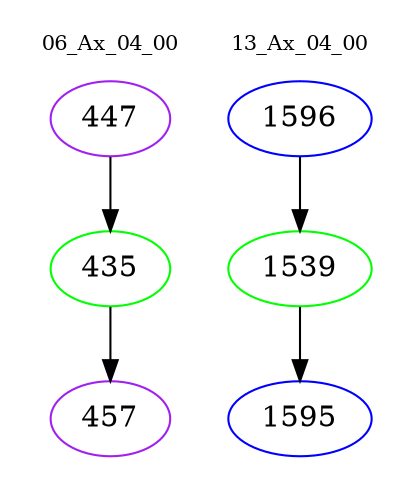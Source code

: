 digraph{
subgraph cluster_0 {
color = white
label = "06_Ax_04_00";
fontsize=10;
T0_447 [label="447", color="purple"]
T0_447 -> T0_435 [color="black"]
T0_435 [label="435", color="green"]
T0_435 -> T0_457 [color="black"]
T0_457 [label="457", color="purple"]
}
subgraph cluster_1 {
color = white
label = "13_Ax_04_00";
fontsize=10;
T1_1596 [label="1596", color="blue"]
T1_1596 -> T1_1539 [color="black"]
T1_1539 [label="1539", color="green"]
T1_1539 -> T1_1595 [color="black"]
T1_1595 [label="1595", color="blue"]
}
}

